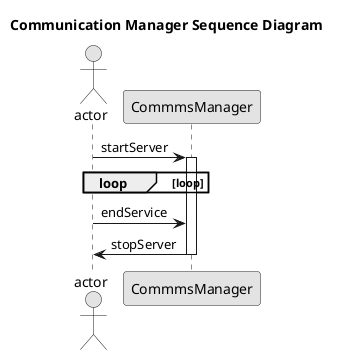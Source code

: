 @startuml

skinparam linetype ortho
skinparam Monochrome true
skinparam classAttributeIconSize 0

title Communication Manager Sequence Diagram
actor actor


actor-> CommmsManager: startServer
activate CommmsManager
loop loop
end

actor-> CommmsManager: endService

CommmsManager->actor: stopServer
deactivate CommmsManager

@enduml